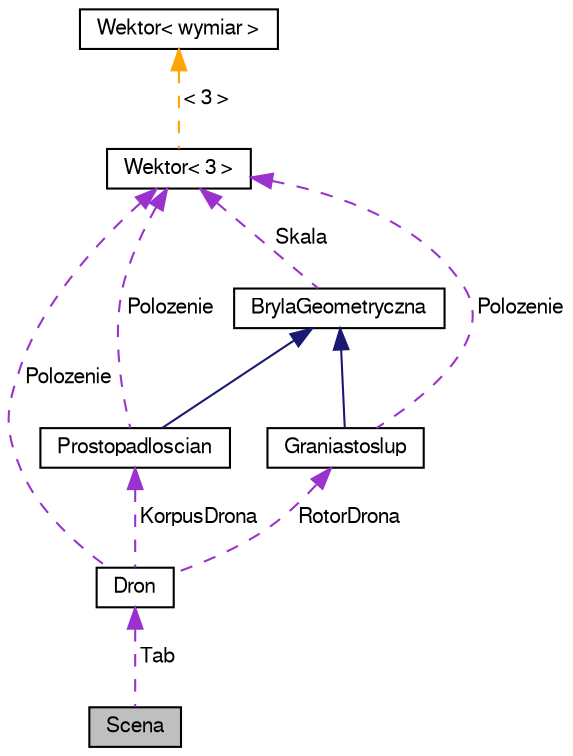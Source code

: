 digraph "Scena"
{
 // LATEX_PDF_SIZE
  edge [fontname="FreeSans",fontsize="10",labelfontname="FreeSans",labelfontsize="10"];
  node [fontname="FreeSans",fontsize="10",shape=record];
  Node1 [label="Scena",height=0.2,width=0.4,color="black", fillcolor="grey75", style="filled", fontcolor="black",tooltip="modeluje pojecie Sceny"];
  Node2 -> Node1 [dir="back",color="darkorchid3",fontsize="10",style="dashed",label=" Tab" ,fontname="FreeSans"];
  Node2 [label="Dron",height=0.2,width=0.4,color="black", fillcolor="white", style="filled",URL="$a00106.html",tooltip="modeluje pojecie Drona"];
  Node3 -> Node2 [dir="back",color="darkorchid3",fontsize="10",style="dashed",label=" KorpusDrona" ,fontname="FreeSans"];
  Node3 [label="Prostopadloscian",height=0.2,width=0.4,color="black", fillcolor="white", style="filled",URL="$a00130.html",tooltip="modeluje pojecie Prostopadloscianu"];
  Node4 -> Node3 [dir="back",color="midnightblue",fontsize="10",style="solid",fontname="FreeSans"];
  Node4 [label="BrylaGeometryczna",height=0.2,width=0.4,color="black", fillcolor="white", style="filled",URL="$a00102.html",tooltip="modeluje pojecie Bryly geometrycznej"];
  Node5 -> Node4 [dir="back",color="darkorchid3",fontsize="10",style="dashed",label=" Skala" ,fontname="FreeSans"];
  Node5 [label="Wektor\< 3 \>",height=0.2,width=0.4,color="black", fillcolor="white", style="filled",URL="$a00138.html",tooltip=" "];
  Node6 -> Node5 [dir="back",color="orange",fontsize="10",style="dashed",label=" \< 3 \>" ,fontname="FreeSans"];
  Node6 [label="Wektor\< wymiar \>",height=0.2,width=0.4,color="black", fillcolor="white", style="filled",URL="$a00138.html",tooltip="modeluje pojecie Wektora o dowolnym rozmiarze"];
  Node5 -> Node3 [dir="back",color="darkorchid3",fontsize="10",style="dashed",label=" Polozenie" ,fontname="FreeSans"];
  Node5 -> Node2 [dir="back",color="darkorchid3",fontsize="10",style="dashed",label=" Polozenie" ,fontname="FreeSans"];
  Node7 -> Node2 [dir="back",color="darkorchid3",fontsize="10",style="dashed",label=" RotorDrona" ,fontname="FreeSans"];
  Node7 [label="Graniastoslup",height=0.2,width=0.4,color="black", fillcolor="white", style="filled",URL="$a00118.html",tooltip="modeluje pojecie Graniastoslupa"];
  Node4 -> Node7 [dir="back",color="midnightblue",fontsize="10",style="solid",fontname="FreeSans"];
  Node5 -> Node7 [dir="back",color="darkorchid3",fontsize="10",style="dashed",label=" Polozenie" ,fontname="FreeSans"];
}
